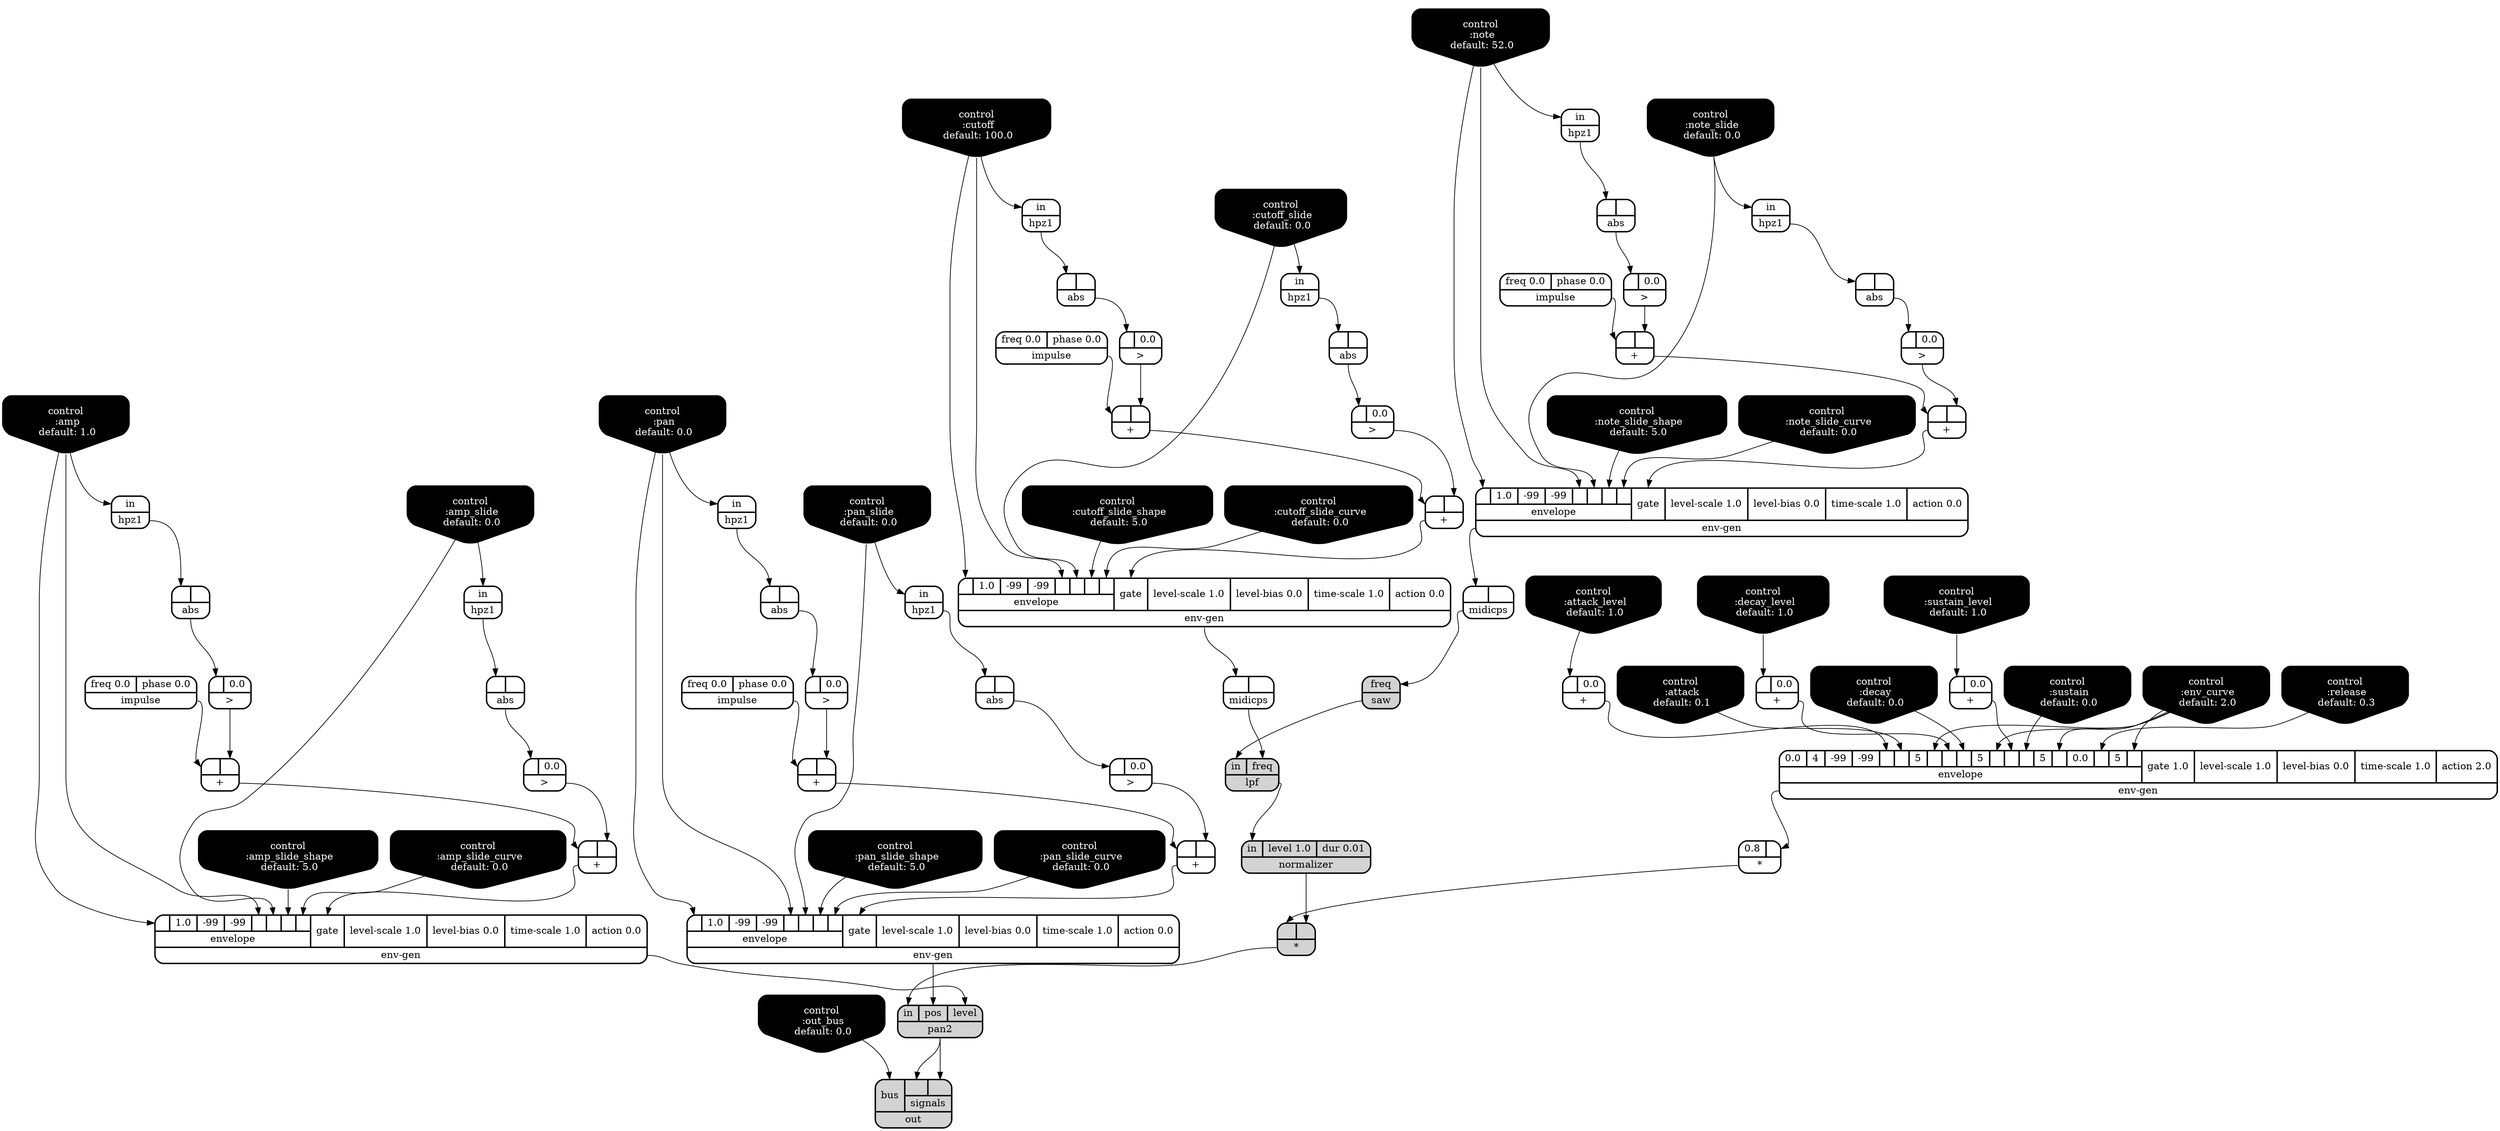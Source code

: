 digraph synthdef {
74 [label = "{{ <a> 0.8|<b> } |<__UG_NAME__>* }" style="bold, rounded" shape=record rankdir=LR];
75 [label = "{{ <a> |<b> } |<__UG_NAME__>* }" style="filled, bold, rounded"  shape=record rankdir=LR];
25 [label = "{{ <a> |<b> 0.0} |<__UG_NAME__>+ }" style="bold, rounded" shape=record rankdir=LR];
35 [label = "{{ <a> |<b> } |<__UG_NAME__>+ }" style="bold, rounded" shape=record rankdir=LR];
37 [label = "{{ <a> |<b> } |<__UG_NAME__>+ }" style="bold, rounded" shape=record rankdir=LR];
44 [label = "{{ <a> |<b> } |<__UG_NAME__>+ }" style="bold, rounded" shape=record rankdir=LR];
52 [label = "{{ <a> |<b> } |<__UG_NAME__>+ }" style="bold, rounded" shape=record rankdir=LR];
56 [label = "{{ <a> |<b> } |<__UG_NAME__>+ }" style="bold, rounded" shape=record rankdir=LR];
65 [label = "{{ <a> |<b> } |<__UG_NAME__>+ }" style="bold, rounded" shape=record rankdir=LR];
67 [label = "{{ <a> |<b> } |<__UG_NAME__>+ }" style="bold, rounded" shape=record rankdir=LR];
69 [label = "{{ <a> |<b> 0.0} |<__UG_NAME__>+ }" style="bold, rounded" shape=record rankdir=LR];
70 [label = "{{ <a> |<b> 0.0} |<__UG_NAME__>+ }" style="bold, rounded" shape=record rankdir=LR];
72 [label = "{{ <a> |<b> } |<__UG_NAME__>+ }" style="bold, rounded" shape=record rankdir=LR];
30 [label = "{{ <a> |<b> 0.0} |<__UG_NAME__>\> }" style="bold, rounded" shape=record rankdir=LR];
34 [label = "{{ <a> |<b> 0.0} |<__UG_NAME__>\> }" style="bold, rounded" shape=record rankdir=LR];
36 [label = "{{ <a> |<b> 0.0} |<__UG_NAME__>\> }" style="bold, rounded" shape=record rankdir=LR];
43 [label = "{{ <a> |<b> 0.0} |<__UG_NAME__>\> }" style="bold, rounded" shape=record rankdir=LR];
51 [label = "{{ <a> |<b> 0.0} |<__UG_NAME__>\> }" style="bold, rounded" shape=record rankdir=LR];
55 [label = "{{ <a> |<b> 0.0} |<__UG_NAME__>\> }" style="bold, rounded" shape=record rankdir=LR];
62 [label = "{{ <a> |<b> 0.0} |<__UG_NAME__>\> }" style="bold, rounded" shape=record rankdir=LR];
66 [label = "{{ <a> |<b> 0.0} |<__UG_NAME__>\> }" style="bold, rounded" shape=record rankdir=LR];
27 [label = "{{ <a> |<b> } |<__UG_NAME__>abs }" style="bold, rounded" shape=record rankdir=LR];
29 [label = "{{ <a> |<b> } |<__UG_NAME__>abs }" style="bold, rounded" shape=record rankdir=LR];
33 [label = "{{ <a> |<b> } |<__UG_NAME__>abs }" style="bold, rounded" shape=record rankdir=LR];
39 [label = "{{ <a> |<b> } |<__UG_NAME__>abs }" style="bold, rounded" shape=record rankdir=LR];
41 [label = "{{ <a> |<b> } |<__UG_NAME__>abs }" style="bold, rounded" shape=record rankdir=LR];
50 [label = "{{ <a> |<b> } |<__UG_NAME__>abs }" style="bold, rounded" shape=record rankdir=LR];
54 [label = "{{ <a> |<b> } |<__UG_NAME__>abs }" style="bold, rounded" shape=record rankdir=LR];
64 [label = "{{ <a> |<b> } |<__UG_NAME__>abs }" style="bold, rounded" shape=record rankdir=LR];
0 [label = "control
 :note
 default: 52.0" shape=invhouse style="rounded, filled, bold" fillcolor=black fontcolor=white ]; 
1 [label = "control
 :note_slide
 default: 0.0" shape=invhouse style="rounded, filled, bold" fillcolor=black fontcolor=white ]; 
2 [label = "control
 :note_slide_shape
 default: 5.0" shape=invhouse style="rounded, filled, bold" fillcolor=black fontcolor=white ]; 
3 [label = "control
 :note_slide_curve
 default: 0.0" shape=invhouse style="rounded, filled, bold" fillcolor=black fontcolor=white ]; 
4 [label = "control
 :amp
 default: 1.0" shape=invhouse style="rounded, filled, bold" fillcolor=black fontcolor=white ]; 
5 [label = "control
 :amp_slide
 default: 0.0" shape=invhouse style="rounded, filled, bold" fillcolor=black fontcolor=white ]; 
6 [label = "control
 :amp_slide_shape
 default: 5.0" shape=invhouse style="rounded, filled, bold" fillcolor=black fontcolor=white ]; 
7 [label = "control
 :amp_slide_curve
 default: 0.0" shape=invhouse style="rounded, filled, bold" fillcolor=black fontcolor=white ]; 
8 [label = "control
 :pan
 default: 0.0" shape=invhouse style="rounded, filled, bold" fillcolor=black fontcolor=white ]; 
9 [label = "control
 :pan_slide
 default: 0.0" shape=invhouse style="rounded, filled, bold" fillcolor=black fontcolor=white ]; 
10 [label = "control
 :pan_slide_shape
 default: 5.0" shape=invhouse style="rounded, filled, bold" fillcolor=black fontcolor=white ]; 
11 [label = "control
 :pan_slide_curve
 default: 0.0" shape=invhouse style="rounded, filled, bold" fillcolor=black fontcolor=white ]; 
12 [label = "control
 :attack
 default: 0.1" shape=invhouse style="rounded, filled, bold" fillcolor=black fontcolor=white ]; 
13 [label = "control
 :decay
 default: 0.0" shape=invhouse style="rounded, filled, bold" fillcolor=black fontcolor=white ]; 
14 [label = "control
 :sustain
 default: 0.0" shape=invhouse style="rounded, filled, bold" fillcolor=black fontcolor=white ]; 
15 [label = "control
 :release
 default: 0.3" shape=invhouse style="rounded, filled, bold" fillcolor=black fontcolor=white ]; 
16 [label = "control
 :attack_level
 default: 1.0" shape=invhouse style="rounded, filled, bold" fillcolor=black fontcolor=white ]; 
17 [label = "control
 :decay_level
 default: 1.0" shape=invhouse style="rounded, filled, bold" fillcolor=black fontcolor=white ]; 
18 [label = "control
 :sustain_level
 default: 1.0" shape=invhouse style="rounded, filled, bold" fillcolor=black fontcolor=white ]; 
19 [label = "control
 :env_curve
 default: 2.0" shape=invhouse style="rounded, filled, bold" fillcolor=black fontcolor=white ]; 
20 [label = "control
 :cutoff
 default: 100.0" shape=invhouse style="rounded, filled, bold" fillcolor=black fontcolor=white ]; 
21 [label = "control
 :cutoff_slide
 default: 0.0" shape=invhouse style="rounded, filled, bold" fillcolor=black fontcolor=white ]; 
22 [label = "control
 :cutoff_slide_shape
 default: 5.0" shape=invhouse style="rounded, filled, bold" fillcolor=black fontcolor=white ]; 
23 [label = "control
 :cutoff_slide_curve
 default: 0.0" shape=invhouse style="rounded, filled, bold" fillcolor=black fontcolor=white ]; 
24 [label = "control
 :out_bus
 default: 0.0" shape=invhouse style="rounded, filled, bold" fillcolor=black fontcolor=white ]; 
45 [label = "{{ {{<envelope___control___0>|1.0|-99|-99|<envelope___control___4>|<envelope___control___5>|<envelope___control___6>|<envelope___control___7>}|envelope}|<gate> gate|<level____scale> level-scale 1.0|<level____bias> level-bias 0.0|<time____scale> time-scale 1.0|<action> action 0.0} |<__UG_NAME__>env-gen }" style="bold, rounded" shape=record rankdir=LR];
57 [label = "{{ {{<envelope___control___0>|1.0|-99|-99|<envelope___control___4>|<envelope___control___5>|<envelope___control___6>|<envelope___control___7>}|envelope}|<gate> gate|<level____scale> level-scale 1.0|<level____bias> level-bias 0.0|<time____scale> time-scale 1.0|<action> action 0.0} |<__UG_NAME__>env-gen }" style="bold, rounded" shape=record rankdir=LR];
68 [label = "{{ {{<envelope___control___0>|1.0|-99|-99|<envelope___control___4>|<envelope___control___5>|<envelope___control___6>|<envelope___control___7>}|envelope}|<gate> gate|<level____scale> level-scale 1.0|<level____bias> level-bias 0.0|<time____scale> time-scale 1.0|<action> action 0.0} |<__UG_NAME__>env-gen }" style="bold, rounded" shape=record rankdir=LR];
71 [label = "{{ {{0.0|4|-99|-99|<envelope___binary____op____u____gen___4>|<envelope___control___5>|5|<envelope___control___7>|<envelope___binary____op____u____gen___8>|<envelope___control___9>|5|<envelope___control___11>|<envelope___binary____op____u____gen___12>|<envelope___control___13>|5|<envelope___control___15>|0.0|<envelope___control___17>|5|<envelope___control___19>}|envelope}|<gate> gate 1.0|<level____scale> level-scale 1.0|<level____bias> level-bias 0.0|<time____scale> time-scale 1.0|<action> action 2.0} |<__UG_NAME__>env-gen }" style="bold, rounded" shape=record rankdir=LR];
73 [label = "{{ {{<envelope___control___0>|1.0|-99|-99|<envelope___control___4>|<envelope___control___5>|<envelope___control___6>|<envelope___control___7>}|envelope}|<gate> gate|<level____scale> level-scale 1.0|<level____bias> level-bias 0.0|<time____scale> time-scale 1.0|<action> action 0.0} |<__UG_NAME__>env-gen }" style="bold, rounded" shape=record rankdir=LR];
26 [label = "{{ <in> in} |<__UG_NAME__>hpz1 }" style="bold, rounded" shape=record rankdir=LR];
28 [label = "{{ <in> in} |<__UG_NAME__>hpz1 }" style="bold, rounded" shape=record rankdir=LR];
32 [label = "{{ <in> in} |<__UG_NAME__>hpz1 }" style="bold, rounded" shape=record rankdir=LR];
38 [label = "{{ <in> in} |<__UG_NAME__>hpz1 }" style="bold, rounded" shape=record rankdir=LR];
40 [label = "{{ <in> in} |<__UG_NAME__>hpz1 }" style="bold, rounded" shape=record rankdir=LR];
49 [label = "{{ <in> in} |<__UG_NAME__>hpz1 }" style="bold, rounded" shape=record rankdir=LR];
53 [label = "{{ <in> in} |<__UG_NAME__>hpz1 }" style="bold, rounded" shape=record rankdir=LR];
63 [label = "{{ <in> in} |<__UG_NAME__>hpz1 }" style="bold, rounded" shape=record rankdir=LR];
31 [label = "{{ <freq> freq 0.0|<phase> phase 0.0} |<__UG_NAME__>impulse }" style="bold, rounded" shape=record rankdir=LR];
42 [label = "{{ <freq> freq 0.0|<phase> phase 0.0} |<__UG_NAME__>impulse }" style="bold, rounded" shape=record rankdir=LR];
48 [label = "{{ <freq> freq 0.0|<phase> phase 0.0} |<__UG_NAME__>impulse }" style="bold, rounded" shape=record rankdir=LR];
61 [label = "{{ <freq> freq 0.0|<phase> phase 0.0} |<__UG_NAME__>impulse }" style="bold, rounded" shape=record rankdir=LR];
59 [label = "{{ <in> in|<freq> freq} |<__UG_NAME__>lpf }" style="filled, bold, rounded"  shape=record rankdir=LR];
46 [label = "{{ <a> |<b> } |<__UG_NAME__>midicps }" style="bold, rounded" shape=record rankdir=LR];
58 [label = "{{ <a> |<b> } |<__UG_NAME__>midicps }" style="bold, rounded" shape=record rankdir=LR];
60 [label = "{{ <in> in|<level> level 1.0|<dur> dur 0.01} |<__UG_NAME__>normalizer }" style="filled, bold, rounded"  shape=record rankdir=LR];
77 [label = "{{ <bus> bus|{{<signals___pan2___0>|<signals___pan2___1>}|signals}} |<__UG_NAME__>out }" style="filled, bold, rounded"  shape=record rankdir=LR];
76 [label = "{{ <in> in|<pos> pos|<level> level} |<__UG_NAME__>pan2 }" style="filled, bold, rounded"  shape=record rankdir=LR];
47 [label = "{{ <freq> freq} |<__UG_NAME__>saw }" style="filled, bold, rounded"  shape=record rankdir=LR];

71:__UG_NAME__ -> 74:b ;
60:__UG_NAME__ -> 75:b ;
74:__UG_NAME__ -> 75:a ;
16:__UG_NAME__ -> 25:a ;
34:__UG_NAME__ -> 35:b ;
31:__UG_NAME__ -> 35:a ;
36:__UG_NAME__ -> 37:b ;
35:__UG_NAME__ -> 37:a ;
43:__UG_NAME__ -> 44:b ;
42:__UG_NAME__ -> 44:a ;
51:__UG_NAME__ -> 52:b ;
48:__UG_NAME__ -> 52:a ;
55:__UG_NAME__ -> 56:b ;
52:__UG_NAME__ -> 56:a ;
62:__UG_NAME__ -> 65:b ;
61:__UG_NAME__ -> 65:a ;
66:__UG_NAME__ -> 67:b ;
65:__UG_NAME__ -> 67:a ;
17:__UG_NAME__ -> 69:a ;
18:__UG_NAME__ -> 70:a ;
30:__UG_NAME__ -> 72:b ;
44:__UG_NAME__ -> 72:a ;
29:__UG_NAME__ -> 30:a ;
33:__UG_NAME__ -> 34:a ;
27:__UG_NAME__ -> 36:a ;
41:__UG_NAME__ -> 43:a ;
50:__UG_NAME__ -> 51:a ;
54:__UG_NAME__ -> 55:a ;
39:__UG_NAME__ -> 62:a ;
64:__UG_NAME__ -> 66:a ;
26:__UG_NAME__ -> 27:a ;
28:__UG_NAME__ -> 29:a ;
32:__UG_NAME__ -> 33:a ;
38:__UG_NAME__ -> 39:a ;
40:__UG_NAME__ -> 41:a ;
49:__UG_NAME__ -> 50:a ;
53:__UG_NAME__ -> 54:a ;
63:__UG_NAME__ -> 64:a ;
37:__UG_NAME__ -> 45:gate ;
0:__UG_NAME__ -> 45:envelope___control___0 ;
0:__UG_NAME__ -> 45:envelope___control___4 ;
1:__UG_NAME__ -> 45:envelope___control___5 ;
2:__UG_NAME__ -> 45:envelope___control___6 ;
3:__UG_NAME__ -> 45:envelope___control___7 ;
56:__UG_NAME__ -> 57:gate ;
20:__UG_NAME__ -> 57:envelope___control___0 ;
20:__UG_NAME__ -> 57:envelope___control___4 ;
21:__UG_NAME__ -> 57:envelope___control___5 ;
22:__UG_NAME__ -> 57:envelope___control___6 ;
23:__UG_NAME__ -> 57:envelope___control___7 ;
67:__UG_NAME__ -> 68:gate ;
4:__UG_NAME__ -> 68:envelope___control___0 ;
4:__UG_NAME__ -> 68:envelope___control___4 ;
5:__UG_NAME__ -> 68:envelope___control___5 ;
6:__UG_NAME__ -> 68:envelope___control___6 ;
7:__UG_NAME__ -> 68:envelope___control___7 ;
25:__UG_NAME__ -> 71:envelope___binary____op____u____gen___4 ;
12:__UG_NAME__ -> 71:envelope___control___5 ;
19:__UG_NAME__ -> 71:envelope___control___7 ;
69:__UG_NAME__ -> 71:envelope___binary____op____u____gen___8 ;
13:__UG_NAME__ -> 71:envelope___control___9 ;
19:__UG_NAME__ -> 71:envelope___control___11 ;
70:__UG_NAME__ -> 71:envelope___binary____op____u____gen___12 ;
14:__UG_NAME__ -> 71:envelope___control___13 ;
19:__UG_NAME__ -> 71:envelope___control___15 ;
15:__UG_NAME__ -> 71:envelope___control___17 ;
19:__UG_NAME__ -> 71:envelope___control___19 ;
72:__UG_NAME__ -> 73:gate ;
8:__UG_NAME__ -> 73:envelope___control___0 ;
8:__UG_NAME__ -> 73:envelope___control___4 ;
9:__UG_NAME__ -> 73:envelope___control___5 ;
10:__UG_NAME__ -> 73:envelope___control___6 ;
11:__UG_NAME__ -> 73:envelope___control___7 ;
1:__UG_NAME__ -> 26:in ;
9:__UG_NAME__ -> 28:in ;
0:__UG_NAME__ -> 32:in ;
4:__UG_NAME__ -> 38:in ;
8:__UG_NAME__ -> 40:in ;
20:__UG_NAME__ -> 49:in ;
21:__UG_NAME__ -> 53:in ;
5:__UG_NAME__ -> 63:in ;
58:__UG_NAME__ -> 59:freq ;
47:__UG_NAME__ -> 59:in ;
45:__UG_NAME__ -> 46:a ;
57:__UG_NAME__ -> 58:a ;
59:__UG_NAME__ -> 60:in ;
76:__UG_NAME__ -> 77:signals___pan2___0 ;
76:__UG_NAME__ -> 77:signals___pan2___1 ;
24:__UG_NAME__ -> 77:bus ;
68:__UG_NAME__ -> 76:level ;
73:__UG_NAME__ -> 76:pos ;
75:__UG_NAME__ -> 76:in ;
46:__UG_NAME__ -> 47:freq ;

}